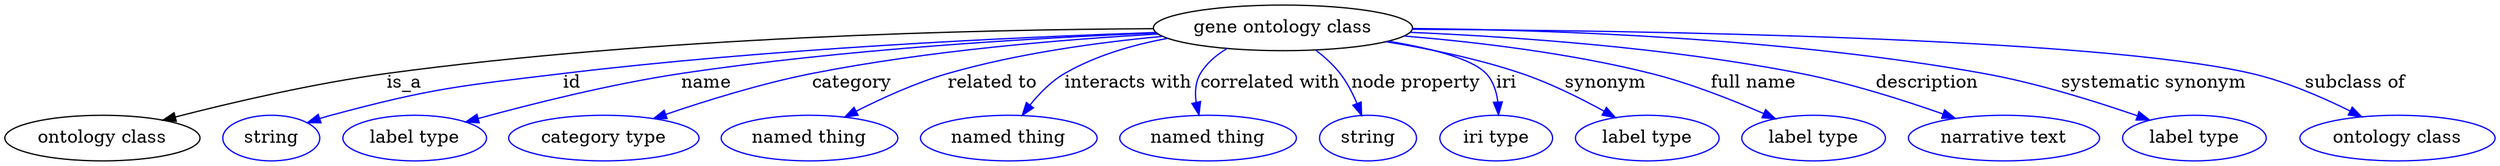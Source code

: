 digraph {
	graph [bb="0,0,1607.5,123"];
	node [label="\N"];
	"gene ontology class"	 [height=0.5,
		label="gene ontology class",
		pos="826.74,105",
		width=2.2387];
	"ontology class"	 [height=0.5,
		pos="61.745,18",
		width=1.7151];
	"gene ontology class" -> "ontology class"	 [label=is_a,
		lp="261.74,61.5",
		pos="e,102.51,31.56 747.16,102.01 612.18,96.599 343.93,84.324 250.74,69 203.03,61.153 149.97,46.274 112.25,34.604"];
	id	 [color=blue,
		height=0.5,
		label=string,
		pos="171.74,18",
		width=0.84854];
	"gene ontology class" -> id	 [color=blue,
		label=id,
		lp="375.24,61.5",
		pos="e,195.52,29.715 747.15,101.8 655.7,97.422 501.31,87.843 369.74,69 298.73,58.829 279.97,58.183 211.74,36 209.48,35.265 207.18,34.441 \
204.88,33.562",
		style=solid];
	name	 [color=blue,
		height=0.5,
		label="label type",
		pos="265.74,18",
		width=1.2638];
	"gene ontology class" -> name	 [color=blue,
		label=name,
		lp="467.24,61.5",
		pos="e,300.6,29.73 748,100.91 671.8,96.134 553.25,86.553 451.74,69 402.53,60.489 347.51,44.58 310.17,32.785",
		style=solid];
	category	 [color=blue,
		height=0.5,
		label="category type",
		pos="387.74,18",
		width=1.6249];
	"gene ontology class" -> category	 [color=blue,
		label=category,
		lp="559.24,61.5",
		pos="e,423.02,32.495 749.39,99.85 690.31,94.855 607.16,85.531 535.74,69 500.3,60.796 461.46,47.226 432.46,36.146",
		style=solid];
	"related to"	 [color=blue,
		height=0.5,
		label="named thing",
		pos="519.74,18",
		width=1.5346];
	"gene ontology class" -> "related to"	 [color=blue,
		label="related to",
		lp="646.74,61.5",
		pos="e,545.82,33.868 753,97.462 713.14,92.064 663.47,83.175 620.74,69 597.83,61.399 573.64,49.344 554.68,38.861",
		style=solid];
	"interacts with"	 [color=blue,
		height=0.5,
		label="named thing",
		pos="647.74,18",
		width=1.5346];
	"gene ontology class" -> "interacts with"	 [color=blue,
		label="interacts with",
		lp="730.74,61.5",
		pos="e,659.85,36.013 760.12,94.804 737.9,89.416 713.72,81.266 693.74,69 683.32,62.6 673.86,53.138 666.27,44.097",
		style=solid];
	"correlated with"	 [color=blue,
		height=0.5,
		label="named thing",
		pos="775.74,18",
		width=1.5346];
	"gene ontology class" -> "correlated with"	 [color=blue,
		label="correlated with",
		lp="816.74,61.5",
		pos="e,771.77,36.435 793.49,88.459 786.37,83.261 779.78,76.794 775.74,69 772.22,62.19 771.08,54.149 771.11,46.49",
		style=solid];
	"node property"	 [color=blue,
		height=0.5,
		label=string,
		pos="879.74,18",
		width=0.84854];
	"gene ontology class" -> "node property"	 [color=blue,
		label="node property",
		lp="903.74,61.5",
		pos="e,873.65,35.652 843.98,87.158 848.81,81.611 853.81,75.293 857.74,69 862.4,61.561 866.52,52.967 869.91,44.978",
		style=solid];
	iri	 [color=blue,
		height=0.5,
		label="iri type",
		pos="964.74,18",
		width=1.011];
	"gene ontology class" -> iri	 [color=blue,
		label=iri,
		lp="963.24,61.5",
		pos="e,962.09,36.296 885.11,92.495 910.45,86.047 936.46,77.717 945.74,69 952.21,62.93 956.49,54.457 959.31,46.159",
		style=solid];
	synonym	 [color=blue,
		height=0.5,
		label="label type",
		pos="1064.7,18",
		width=1.2638];
	"gene ontology class" -> synonym	 [color=blue,
		label=synonym,
		lp="1031.2,61.5",
		pos="e,1041.3,33.486 889.41,93.571 915.93,87.737 946.86,79.6 973.74,69 994.07,60.986 1015.5,49.198 1032.4,38.972",
		style=solid];
	"full name"	 [color=blue,
		height=0.5,
		label="label type",
		pos="1173.7,18",
		width=1.2638];
	"gene ontology class" -> "full name"	 [color=blue,
		label="full name",
		lp="1126.2,61.5",
		pos="e,1146.7,32.736 902.18,98.642 948.6,93.447 1008.9,84.368 1060.7,69 1087.3,61.11 1115.8,48.233 1137.5,37.392",
		style=solid];
	description	 [color=blue,
		height=0.5,
		label="narrative text",
		pos="1294.7,18",
		width=1.6068];
	"gene ontology class" -> description	 [color=blue,
		label=description,
		lp="1238.2,61.5",
		pos="e,1261.7,32.826 906.35,101.79 973.77,97.773 1072.6,88.82 1156.7,69 1189.6,61.255 1225.4,47.9 1252.2,36.799",
		style=solid];
	"systematic synonym"	 [color=blue,
		height=0.5,
		label="label type",
		pos="1415.7,18",
		width=1.2638];
	"gene ontology class" -> "systematic synonym"	 [color=blue,
		label="systematic synonym",
		lp="1381.7,61.5",
		pos="e,1385.2,31.545 905.53,101.13 1014.3,95.35 1204.9,83.579 1272.7,69 1308.5,61.326 1347.5,47.004 1375.7,35.487",
		style=solid];
	"subclass of"	 [color=blue,
		height=0.5,
		label="ontology class",
		pos="1545.7,18",
		width=1.7151];
	"gene ontology class" -> "subclass of"	 [color=blue,
		label="subclass of",
		lp="1510.2,61.5",
		pos="e,1519.5,34.514 907.29,104.23 1050.4,102.2 1343.2,94.931 1441.7,69 1465.9,62.641 1491.1,50.432 1510.7,39.554",
		style=solid];
}
